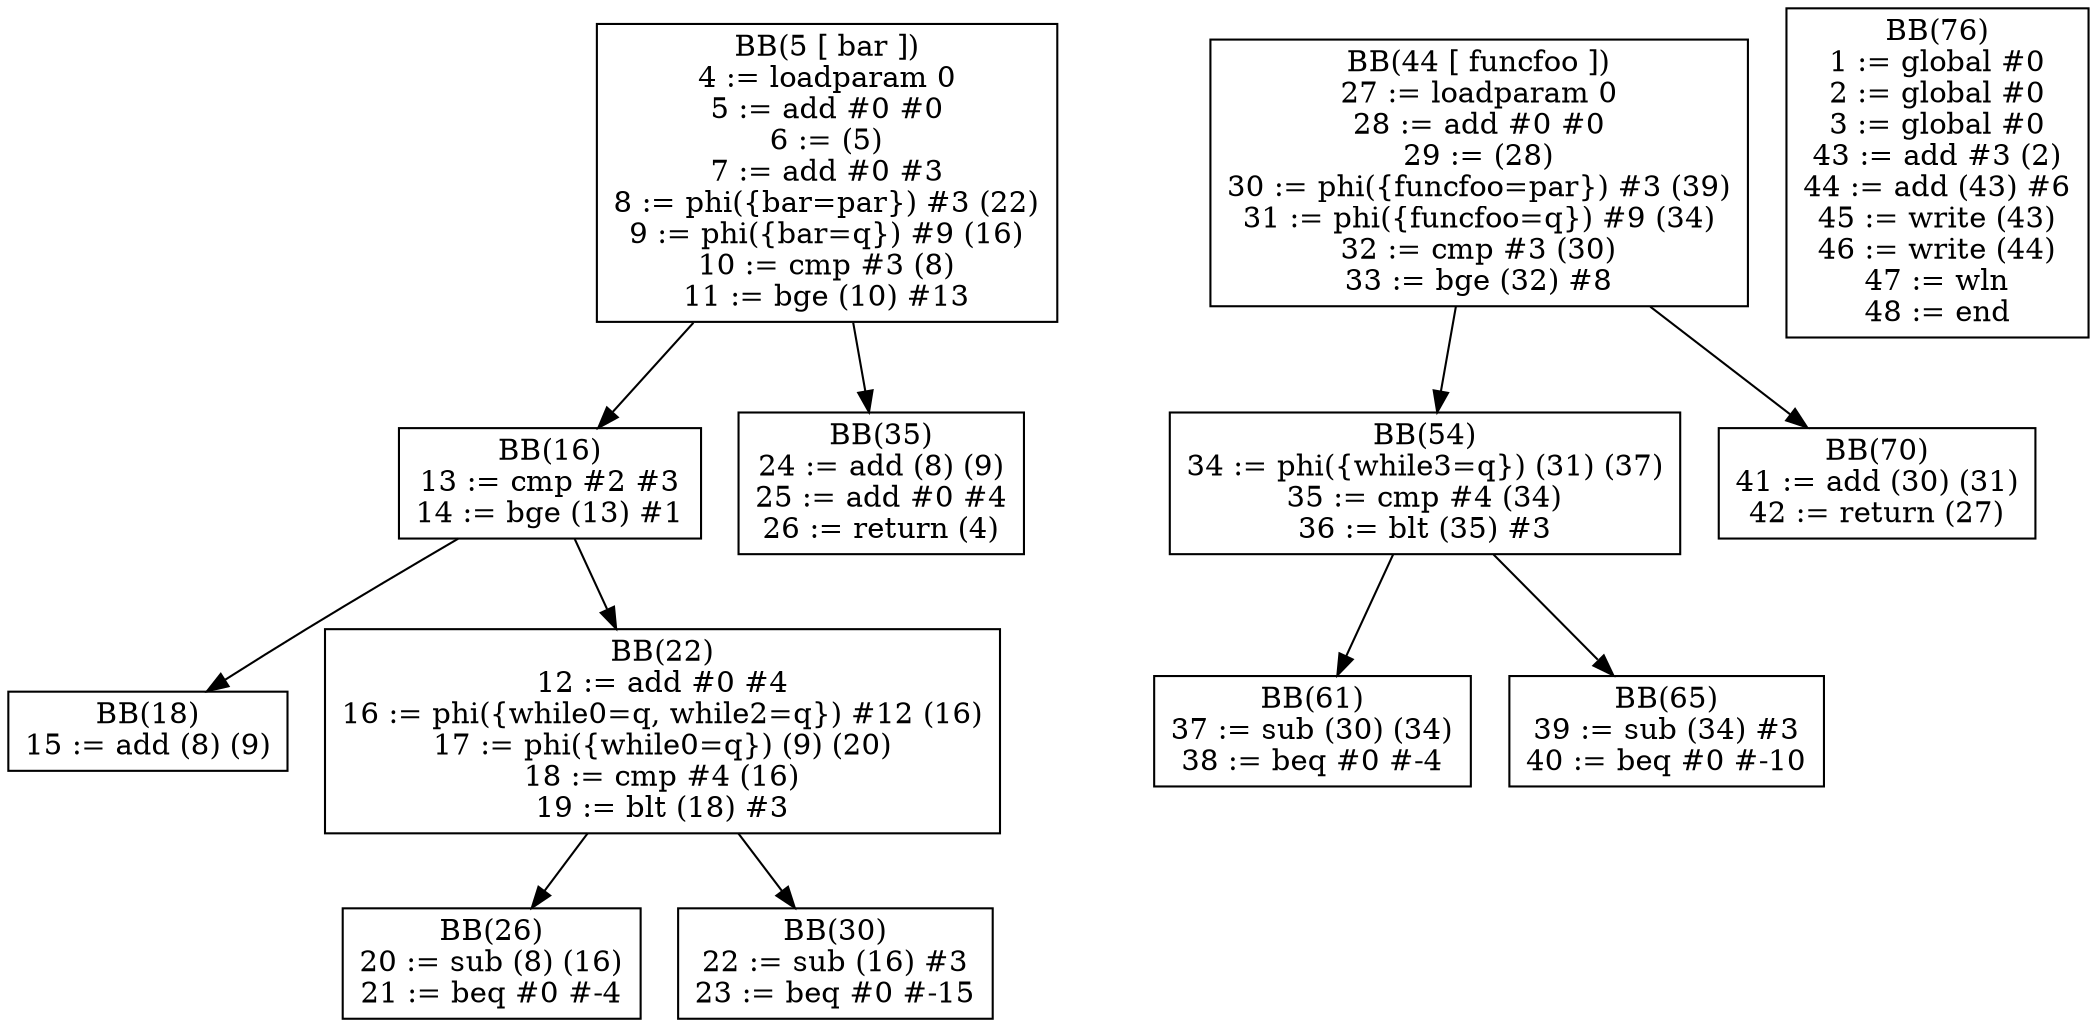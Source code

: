 digraph dom {
BB5[shape = box, label = "BB(5 [ bar ])\n" + "4 := loadparam 0\n" + "5 := add #0 #0\n" + "6 := (5)\n" + "7 := add #0 #3\n" + "8 := phi({bar=par}) #3 (22)\n" + "9 := phi({bar=q}) #9 (16)\n" + "10 := cmp #3 (8)\n" + "11 := bge (10) #13\n"];
BB16[shape = box, label = "BB(16)\n" + "13 := cmp #2 #3\n" + "14 := bge (13) #1\n"];
BB35[shape = box, label = "BB(35)\n" + "24 := add (8) (9)\n" + "25 := add #0 #4\n" + "26 := return (4)\n"];
BB18[shape = box, label = "BB(18)\n" + "15 := add (8) (9)\n"];
BB22[shape = box, label = "BB(22)\n" + "12 := add #0 #4\n" + "16 := phi({while0=q, while2=q}) #12 (16)\n" + "17 := phi({while0=q}) (9) (20)\n" + "18 := cmp #4 (16)\n" + "19 := blt (18) #3\n"];
BB26[shape = box, label = "BB(26)\n" + "20 := sub (8) (16)\n" + "21 := beq #0 #-4\n"];
BB30[shape = box, label = "BB(30)\n" + "22 := sub (16) #3\n" + "23 := beq #0 #-15\n"];
BB5 -> BB16;
BB5 -> BB35;
BB16 -> BB18;
BB16 -> BB22;
BB22 -> BB26;
BB22 -> BB30;
BB44[shape = box, label = "BB(44 [ funcfoo ])\n" + "27 := loadparam 0\n" + "28 := add #0 #0\n" + "29 := (28)\n" + "30 := phi({funcfoo=par}) #3 (39)\n" + "31 := phi({funcfoo=q}) #9 (34)\n" + "32 := cmp #3 (30)\n" + "33 := bge (32) #8\n"];
BB54[shape = box, label = "BB(54)\n" + "34 := phi({while3=q}) (31) (37)\n" + "35 := cmp #4 (34)\n" + "36 := blt (35) #3\n"];
BB70[shape = box, label = "BB(70)\n" + "41 := add (30) (31)\n" + "42 := return (27)\n"];
BB61[shape = box, label = "BB(61)\n" + "37 := sub (30) (34)\n" + "38 := beq #0 #-4\n"];
BB65[shape = box, label = "BB(65)\n" + "39 := sub (34) #3\n" + "40 := beq #0 #-10\n"];
BB44 -> BB54;
BB44 -> BB70;
BB54 -> BB61;
BB54 -> BB65;
BB76[shape = box, label = "BB(76)\n" + "1 := global #0\n" + "2 := global #0\n" + "3 := global #0\n" + "43 := add #3 (2)\n" + "44 := add (43) #6\n" + "45 := write (43)\n" + "46 := write (44)\n" + "47 := wln\n" + "48 := end\n"];
}
